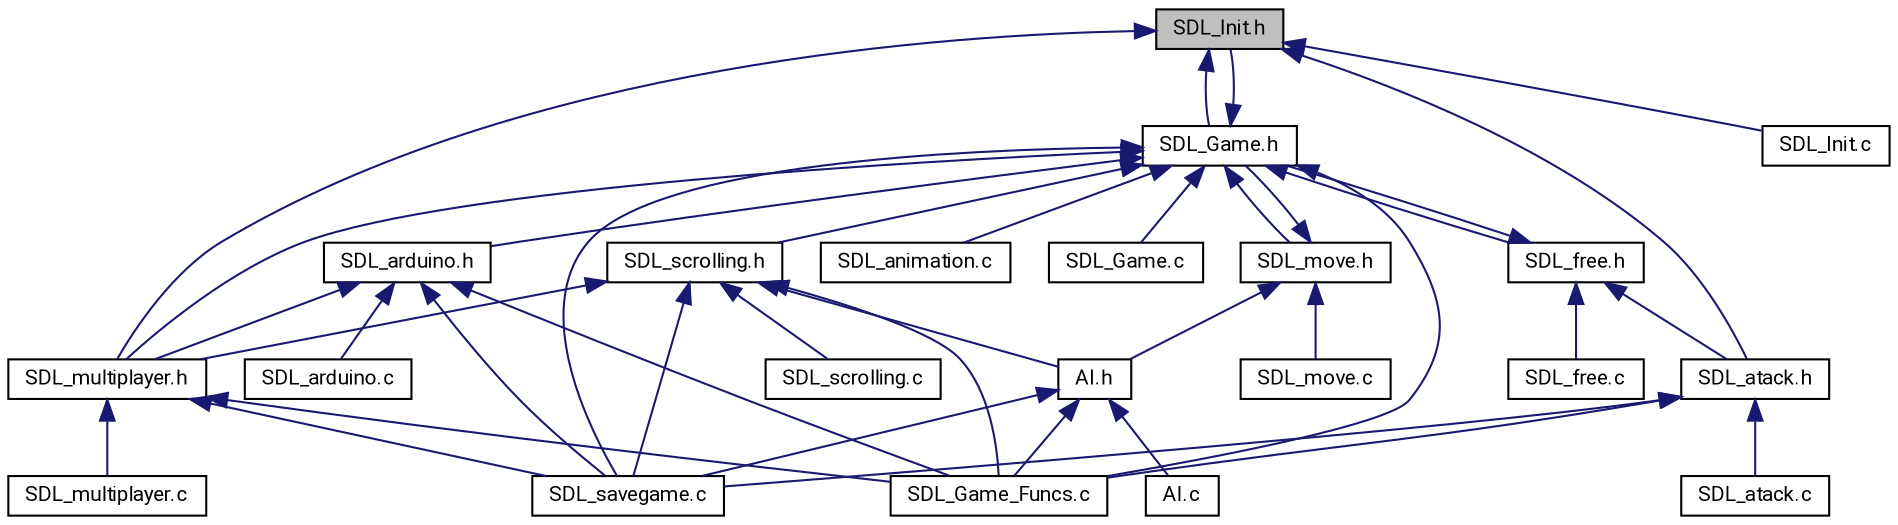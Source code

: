 digraph "SDL_Init.h"
{
 // LATEX_PDF_SIZE
  edge [fontname="Roboto",fontsize="10",labelfontname="Roboto",labelfontsize="10"];
  node [fontname="Roboto",fontsize="10",shape=record];
  Node22 [label="SDL_Init.h",height=0.2,width=0.4,color="black", fillcolor="grey75", style="filled", fontcolor="black",tooltip=" "];
  Node22 -> Node23 [dir="back",color="midnightblue",fontsize="10",style="solid",fontname="Roboto"];
  Node23 [label="SDL_Game.h",height=0.2,width=0.4,color="black", fillcolor="white", style="filled",URL="$SDL__Game_8h.html",tooltip=" "];
  Node23 -> Node24 [dir="back",color="midnightblue",fontsize="10",style="solid",fontname="Roboto"];
  Node24 [label="SDL_move.h",height=0.2,width=0.4,color="black", fillcolor="white", style="filled",URL="$SDL__move_8h.html",tooltip=" "];
  Node24 -> Node25 [dir="back",color="midnightblue",fontsize="10",style="solid",fontname="Roboto"];
  Node25 [label="AI.h",height=0.2,width=0.4,color="black", fillcolor="white", style="filled",URL="$AI_8h.html",tooltip=" "];
  Node25 -> Node26 [dir="back",color="midnightblue",fontsize="10",style="solid",fontname="Roboto"];
  Node26 [label="AI.c",height=0.2,width=0.4,color="black", fillcolor="white", style="filled",URL="$AI_8c.html",tooltip="Ai libs."];
  Node25 -> Node27 [dir="back",color="midnightblue",fontsize="10",style="solid",fontname="Roboto"];
  Node27 [label="SDL_Game_Funcs.c",height=0.2,width=0.4,color="black", fillcolor="white", style="filled",URL="$SDL__Game__Funcs_8c.html",tooltip=" "];
  Node25 -> Node28 [dir="back",color="midnightblue",fontsize="10",style="solid",fontname="Roboto"];
  Node28 [label="SDL_savegame.c",height=0.2,width=0.4,color="black", fillcolor="white", style="filled",URL="$SDL__savegame_8c.html",tooltip="save game"];
  Node24 -> Node23 [dir="back",color="midnightblue",fontsize="10",style="solid",fontname="Roboto"];
  Node24 -> Node29 [dir="back",color="midnightblue",fontsize="10",style="solid",fontname="Roboto"];
  Node29 [label="SDL_move.c",height=0.2,width=0.4,color="black", fillcolor="white", style="filled",URL="$SDL__move_8c.html",tooltip="moving a character lib"];
  Node23 -> Node30 [dir="back",color="midnightblue",fontsize="10",style="solid",fontname="Roboto"];
  Node30 [label="SDL_free.h",height=0.2,width=0.4,color="black", fillcolor="white", style="filled",URL="$SDL__free_8h.html",tooltip=" "];
  Node30 -> Node23 [dir="back",color="midnightblue",fontsize="10",style="solid",fontname="Roboto"];
  Node30 -> Node31 [dir="back",color="midnightblue",fontsize="10",style="solid",fontname="Roboto"];
  Node31 [label="SDL_atack.h",height=0.2,width=0.4,color="black", fillcolor="white", style="filled",URL="$SDL__atack_8h.html",tooltip=" "];
  Node31 -> Node32 [dir="back",color="midnightblue",fontsize="10",style="solid",fontname="Roboto"];
  Node32 [label="SDL_atack.c",height=0.2,width=0.4,color="black", fillcolor="white", style="filled",URL="$SDL__atack_8c.html",tooltip="save game"];
  Node31 -> Node27 [dir="back",color="midnightblue",fontsize="10",style="solid",fontname="Roboto"];
  Node31 -> Node28 [dir="back",color="midnightblue",fontsize="10",style="solid",fontname="Roboto"];
  Node30 -> Node33 [dir="back",color="midnightblue",fontsize="10",style="solid",fontname="Roboto"];
  Node33 [label="SDL_free.c",height=0.2,width=0.4,color="black", fillcolor="white", style="filled",URL="$SDL__free_8c.html",tooltip="free allocation libs"];
  Node23 -> Node22 [dir="back",color="midnightblue",fontsize="10",style="solid",fontname="Roboto"];
  Node23 -> Node34 [dir="back",color="midnightblue",fontsize="10",style="solid",fontname="Roboto"];
  Node34 [label="SDL_scrolling.h",height=0.2,width=0.4,color="black", fillcolor="white", style="filled",URL="$SDL__scrolling_8h.html",tooltip=" "];
  Node34 -> Node25 [dir="back",color="midnightblue",fontsize="10",style="solid",fontname="Roboto"];
  Node34 -> Node27 [dir="back",color="midnightblue",fontsize="10",style="solid",fontname="Roboto"];
  Node34 -> Node35 [dir="back",color="midnightblue",fontsize="10",style="solid",fontname="Roboto"];
  Node35 [label="SDL_multiplayer.h",height=0.2,width=0.4,color="black", fillcolor="white", style="filled",URL="$SDL__multiplayer_8h.html",tooltip=" "];
  Node35 -> Node27 [dir="back",color="midnightblue",fontsize="10",style="solid",fontname="Roboto"];
  Node35 -> Node36 [dir="back",color="midnightblue",fontsize="10",style="solid",fontname="Roboto"];
  Node36 [label="SDL_multiplayer.c",height=0.2,width=0.4,color="black", fillcolor="white", style="filled",URL="$SDL__multiplayer_8c.html",tooltip="Split sceen libs."];
  Node35 -> Node28 [dir="back",color="midnightblue",fontsize="10",style="solid",fontname="Roboto"];
  Node34 -> Node28 [dir="back",color="midnightblue",fontsize="10",style="solid",fontname="Roboto"];
  Node34 -> Node37 [dir="back",color="midnightblue",fontsize="10",style="solid",fontname="Roboto"];
  Node37 [label="SDL_scrolling.c",height=0.2,width=0.4,color="black", fillcolor="white", style="filled",URL="$SDL__scrolling_8c.html",tooltip="scrolling libs"];
  Node23 -> Node38 [dir="back",color="midnightblue",fontsize="10",style="solid",fontname="Roboto"];
  Node38 [label="SDL_animation.c",height=0.2,width=0.4,color="black", fillcolor="white", style="filled",URL="$SDL__animation_8c.html",tooltip=" "];
  Node23 -> Node39 [dir="back",color="midnightblue",fontsize="10",style="solid",fontname="Roboto"];
  Node39 [label="SDL_arduino.h",height=0.2,width=0.4,color="black", fillcolor="white", style="filled",URL="$SDL__arduino_8h.html",tooltip=" "];
  Node39 -> Node40 [dir="back",color="midnightblue",fontsize="10",style="solid",fontname="Roboto"];
  Node40 [label="SDL_arduino.c",height=0.2,width=0.4,color="black", fillcolor="white", style="filled",URL="$SDL__arduino_8c.html",tooltip=" "];
  Node39 -> Node27 [dir="back",color="midnightblue",fontsize="10",style="solid",fontname="Roboto"];
  Node39 -> Node35 [dir="back",color="midnightblue",fontsize="10",style="solid",fontname="Roboto"];
  Node39 -> Node28 [dir="back",color="midnightblue",fontsize="10",style="solid",fontname="Roboto"];
  Node23 -> Node41 [dir="back",color="midnightblue",fontsize="10",style="solid",fontname="Roboto"];
  Node41 [label="SDL_Game.c",height=0.2,width=0.4,color="black", fillcolor="white", style="filled",URL="$SDL__Game_8c.html",tooltip="Testing program."];
  Node23 -> Node27 [dir="back",color="midnightblue",fontsize="10",style="solid",fontname="Roboto"];
  Node23 -> Node35 [dir="back",color="midnightblue",fontsize="10",style="solid",fontname="Roboto"];
  Node23 -> Node28 [dir="back",color="midnightblue",fontsize="10",style="solid",fontname="Roboto"];
  Node22 -> Node31 [dir="back",color="midnightblue",fontsize="10",style="solid",fontname="Roboto"];
  Node22 -> Node35 [dir="back",color="midnightblue",fontsize="10",style="solid",fontname="Roboto"];
  Node22 -> Node42 [dir="back",color="midnightblue",fontsize="10",style="solid",fontname="Roboto"];
  Node42 [label="SDL_Init.c",height=0.2,width=0.4,color="black", fillcolor="white", style="filled",URL="$SDL__Init_8c.html",tooltip=" "];
}

